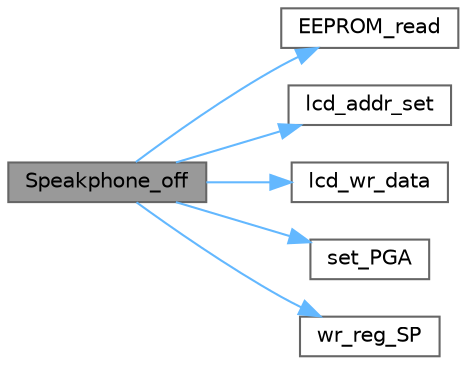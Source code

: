 digraph "Speakphone_off"
{
 // LATEX_PDF_SIZE
  bgcolor="transparent";
  edge [fontname=Helvetica,fontsize=10,labelfontname=Helvetica,labelfontsize=10];
  node [fontname=Helvetica,fontsize=10,shape=box,height=0.2,width=0.4];
  rankdir="LR";
  Node1 [label="Speakphone_off",height=0.2,width=0.4,color="gray40", fillcolor="grey60", style="filled", fontcolor="black",tooltip=" "];
  Node1 -> Node2 [color="steelblue1",style="solid"];
  Node2 [label="EEPROM_read",height=0.2,width=0.4,color="grey40", fillcolor="white", style="filled",URL="$_t_o_8c.html#af3b223c3ad2939f63d8e91d69e1f5b8e",tooltip=" "];
  Node1 -> Node3 [color="steelblue1",style="solid"];
  Node3 [label="lcd_addr_set",height=0.2,width=0.4,color="grey40", fillcolor="white", style="filled",URL="$_t_o__s_8h.html#afc2c56626b3e68ad2ff88fa07d8f082f",tooltip=" "];
  Node1 -> Node4 [color="steelblue1",style="solid"];
  Node4 [label="lcd_wr_data",height=0.2,width=0.4,color="grey40", fillcolor="white", style="filled",URL="$_t_o__s_8h.html#acec9a300c55f0aa1e03d760030d2fcfe",tooltip=" "];
  Node1 -> Node5 [color="steelblue1",style="solid"];
  Node5 [label="set_PGA",height=0.2,width=0.4,color="grey40", fillcolor="white", style="filled",URL="$_t_o_8c.html#a4c4a200e572aec0e3b9db369260a6e67",tooltip=" "];
  Node1 -> Node6 [color="steelblue1",style="solid"];
  Node6 [label="wr_reg_SP",height=0.2,width=0.4,color="grey40", fillcolor="white", style="filled",URL="$_t_o_8c.html#a622201e13f0fa10ececfb7120d5d9213",tooltip=" "];
}

